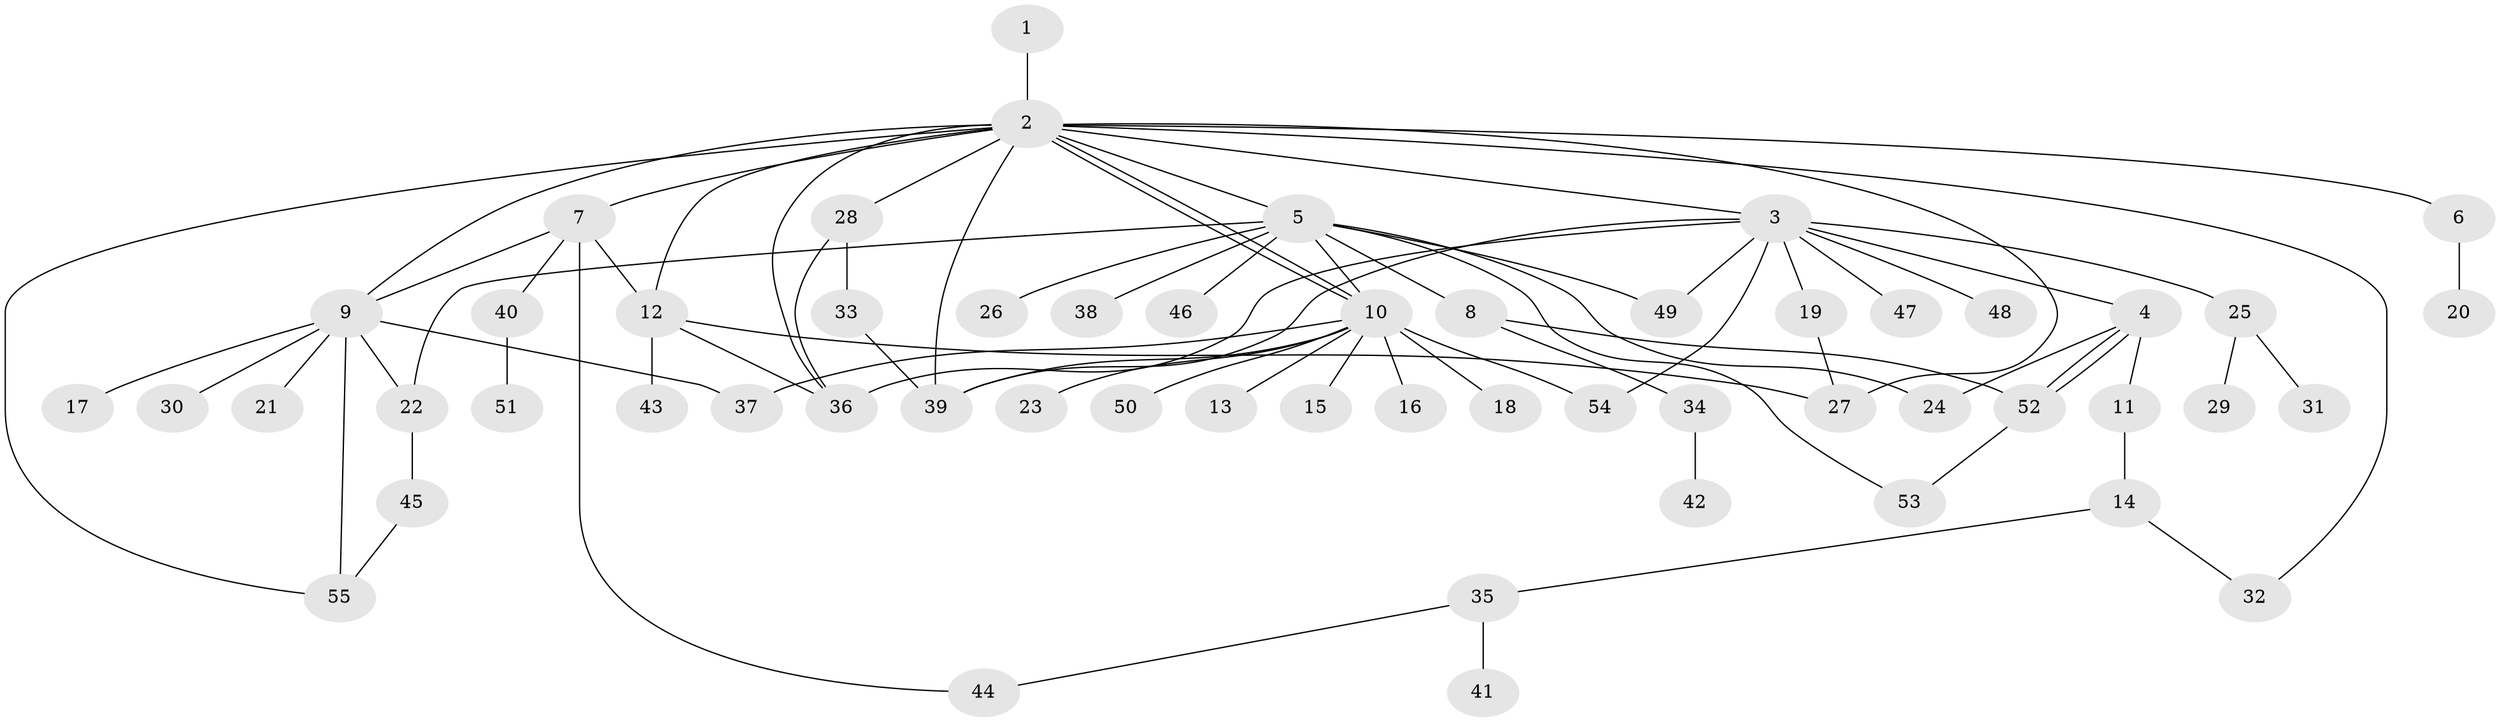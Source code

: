 // coarse degree distribution, {1: 0.45, 13: 0.025, 10: 0.05, 5: 0.075, 3: 0.15, 7: 0.025, 11: 0.025, 2: 0.175, 4: 0.025}
// Generated by graph-tools (version 1.1) at 2025/41/03/06/25 10:41:47]
// undirected, 55 vertices, 78 edges
graph export_dot {
graph [start="1"]
  node [color=gray90,style=filled];
  1;
  2;
  3;
  4;
  5;
  6;
  7;
  8;
  9;
  10;
  11;
  12;
  13;
  14;
  15;
  16;
  17;
  18;
  19;
  20;
  21;
  22;
  23;
  24;
  25;
  26;
  27;
  28;
  29;
  30;
  31;
  32;
  33;
  34;
  35;
  36;
  37;
  38;
  39;
  40;
  41;
  42;
  43;
  44;
  45;
  46;
  47;
  48;
  49;
  50;
  51;
  52;
  53;
  54;
  55;
  1 -- 2;
  2 -- 3;
  2 -- 5;
  2 -- 6;
  2 -- 7;
  2 -- 9;
  2 -- 10;
  2 -- 10;
  2 -- 12;
  2 -- 27;
  2 -- 28;
  2 -- 32;
  2 -- 36;
  2 -- 39;
  2 -- 55;
  3 -- 4;
  3 -- 19;
  3 -- 25;
  3 -- 36;
  3 -- 39;
  3 -- 47;
  3 -- 48;
  3 -- 49;
  3 -- 54;
  4 -- 11;
  4 -- 24;
  4 -- 52;
  4 -- 52;
  5 -- 8;
  5 -- 10;
  5 -- 22;
  5 -- 24;
  5 -- 26;
  5 -- 38;
  5 -- 46;
  5 -- 49;
  5 -- 53;
  6 -- 20;
  7 -- 9;
  7 -- 12;
  7 -- 40;
  7 -- 44;
  8 -- 34;
  8 -- 52;
  9 -- 17;
  9 -- 21;
  9 -- 22;
  9 -- 30;
  9 -- 37;
  9 -- 55;
  10 -- 13;
  10 -- 15;
  10 -- 16;
  10 -- 18;
  10 -- 23;
  10 -- 37;
  10 -- 39;
  10 -- 50;
  10 -- 54;
  11 -- 14;
  12 -- 27;
  12 -- 36;
  12 -- 43;
  14 -- 32;
  14 -- 35;
  19 -- 27;
  22 -- 45;
  25 -- 29;
  25 -- 31;
  28 -- 33;
  28 -- 36;
  33 -- 39;
  34 -- 42;
  35 -- 41;
  35 -- 44;
  40 -- 51;
  45 -- 55;
  52 -- 53;
}
